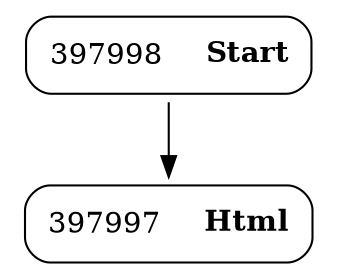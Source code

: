 digraph ast {
node [shape=none];
397998 [label=<<TABLE border='1' cellspacing='0' cellpadding='10' style='rounded' ><TR><TD border='0'>397998</TD><TD border='0'><B>Start</B></TD></TR></TABLE>>];
397998 -> 397997 [weight=2];
397997 [label=<<TABLE border='1' cellspacing='0' cellpadding='10' style='rounded' ><TR><TD border='0'>397997</TD><TD border='0'><B>Html</B></TD></TR></TABLE>>];
}
